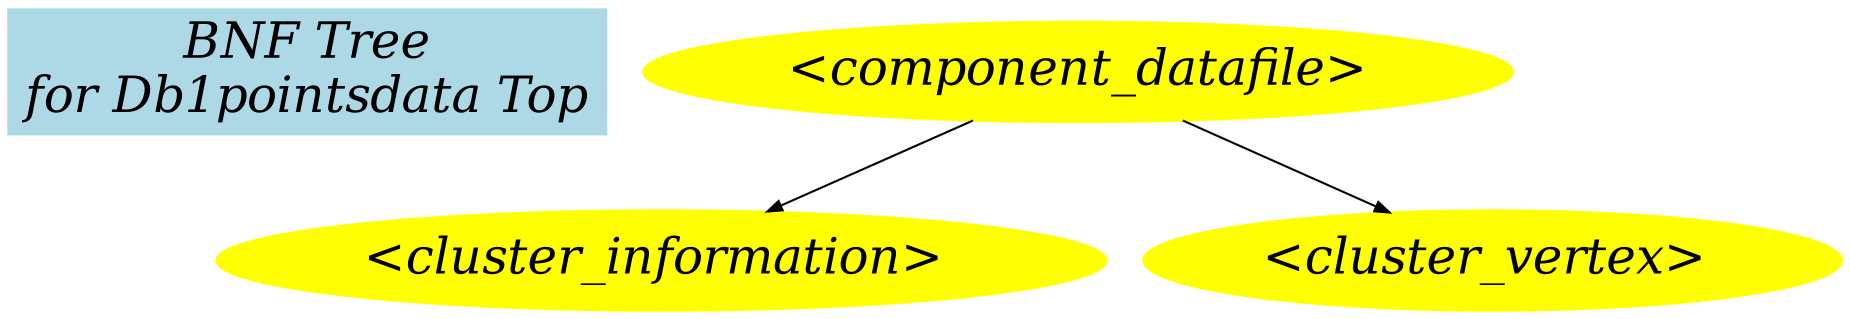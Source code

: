 digraph dgn {
    size="14,14";

    edge [fontname = "Bitstream Vera Sans" fontsize = 12 arrowsize="0.7" dir = down];

    node [color=yellow, style=filled, fontsize=24, fontname="Palatino-Italic", fontcolor=black];

    Title [label = "BNF Tree\nfor Db1pointsdata Top\n" fontsize=24, shape="record", color=lightblue, style=filled];


 "<component_datafile>"                 -> { "<cluster_information> " "<cluster_vertex> "}; 

}

